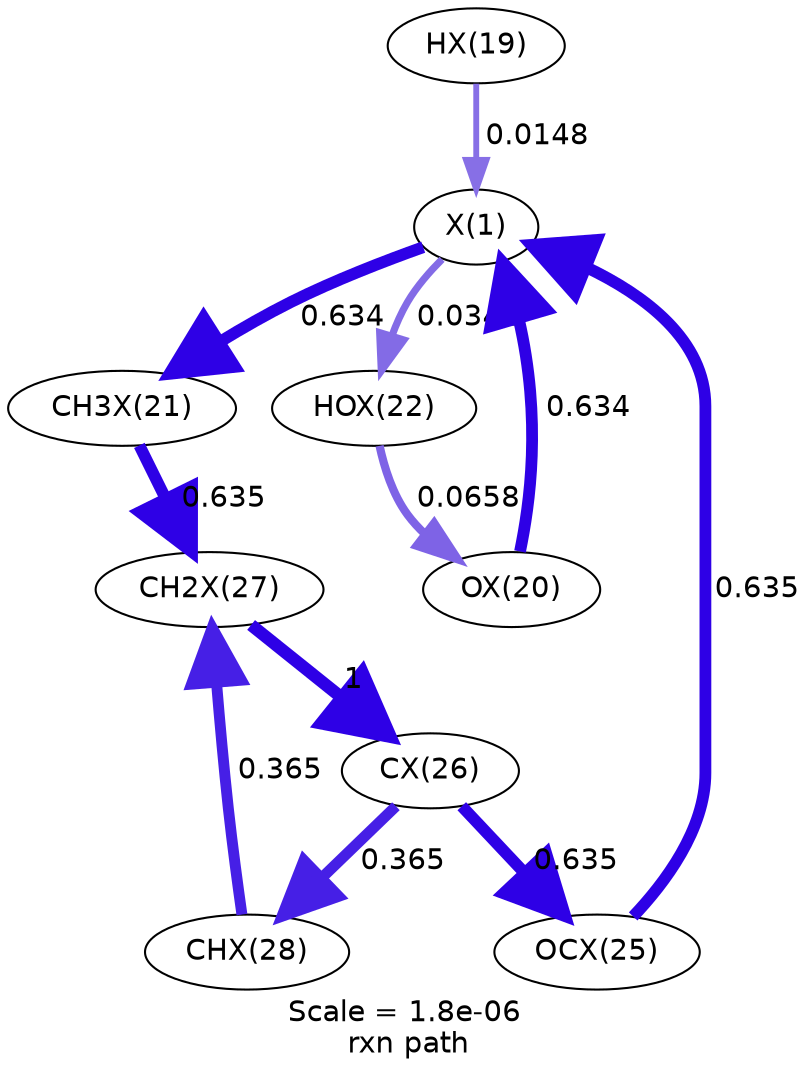 digraph reaction_paths {
center=1;
s23 -> s22[fontname="Helvetica", penwidth=2.82, arrowsize=1.41, color="0.7, 0.515, 0.9"
, label=" 0.0148"];
s24 -> s22[fontname="Helvetica", penwidth=5.66, arrowsize=2.83, color="0.7, 1.13, 0.9"
, label=" 0.634"];
s22 -> s26[fontname="Helvetica", penwidth=3.45, arrowsize=1.73, color="0.7, 0.534, 0.9"
, label=" 0.0342"];
s22 -> s25[fontname="Helvetica", penwidth=5.66, arrowsize=2.83, color="0.7, 1.13, 0.9"
, label=" 0.634"];
s29 -> s22[fontname="Helvetica", penwidth=5.66, arrowsize=2.83, color="0.7, 1.13, 0.9"
, label=" 0.635"];
s26 -> s24[fontname="Helvetica", penwidth=3.95, arrowsize=1.97, color="0.7, 0.566, 0.9"
, label=" 0.0658"];
s25 -> s31[fontname="Helvetica", penwidth=5.66, arrowsize=2.83, color="0.7, 1.13, 0.9"
, label=" 0.635"];
s32 -> s31[fontname="Helvetica", penwidth=5.24, arrowsize=2.62, color="0.7, 0.865, 0.9"
, label=" 0.365"];
s31 -> s30[fontname="Helvetica", penwidth=6, arrowsize=3, color="0.7, 1.5, 0.9"
, label=" 1"];
s30 -> s32[fontname="Helvetica", penwidth=5.24, arrowsize=2.62, color="0.7, 0.865, 0.9"
, label=" 0.365"];
s30 -> s29[fontname="Helvetica", penwidth=5.66, arrowsize=2.83, color="0.7, 1.13, 0.9"
, label=" 0.635"];
s22 [ fontname="Helvetica", label="X(1)"];
s23 [ fontname="Helvetica", label="HX(19)"];
s24 [ fontname="Helvetica", label="OX(20)"];
s25 [ fontname="Helvetica", label="CH3X(21)"];
s26 [ fontname="Helvetica", label="HOX(22)"];
s29 [ fontname="Helvetica", label="OCX(25)"];
s30 [ fontname="Helvetica", label="CX(26)"];
s31 [ fontname="Helvetica", label="CH2X(27)"];
s32 [ fontname="Helvetica", label="CHX(28)"];
 label = "Scale = 1.8e-06\l rxn path";
 fontname = "Helvetica";
}
